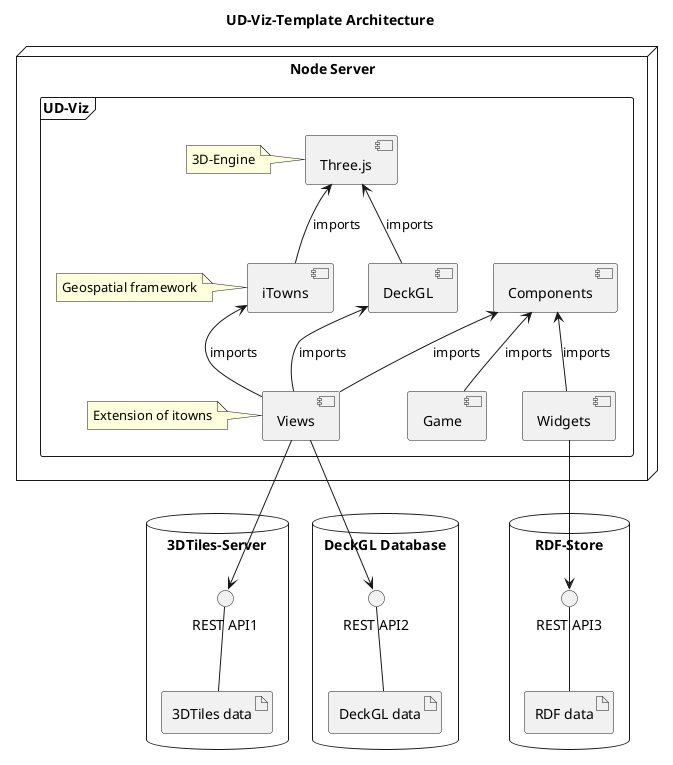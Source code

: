 @startuml
title UD-Viz-Template Architecture

node "Node Server" {
  frame UD-Viz {
    [Three.js] as TJS
    note left
      3D-Engine
    end note

    [iTowns]
    note left
      Geospatial framework
    end note

    [Views] as view
    note left
      Extension of itowns
    end note

    [Components]
    [Game]
    [Widgets]
    [DeckGL]
  }
}

database "3DTiles-Server" {
  artifact "3DTiles data" as 3dt
  interface "REST API1" as api1
}

database "DeckGL Database" {
  artifact "DeckGL data" as dgl
  interface "REST API2" as api2
}

database "RDF-Store" {
  artifact "RDF data" as rdf
  interface "REST API3" as api3
}

TJS <-- iTowns : imports
TJS <-- DeckGL : imports
iTowns <-- view : imports
Components <-- view : imports
Components <-- Widgets : imports
Components <-- Game : imports
DeckGL <-- view : imports
view --> api1
view --> api2
Widgets --> api3
api1 -- 3dt
api2 -- dgl
api3 -- rdf
@enduml
